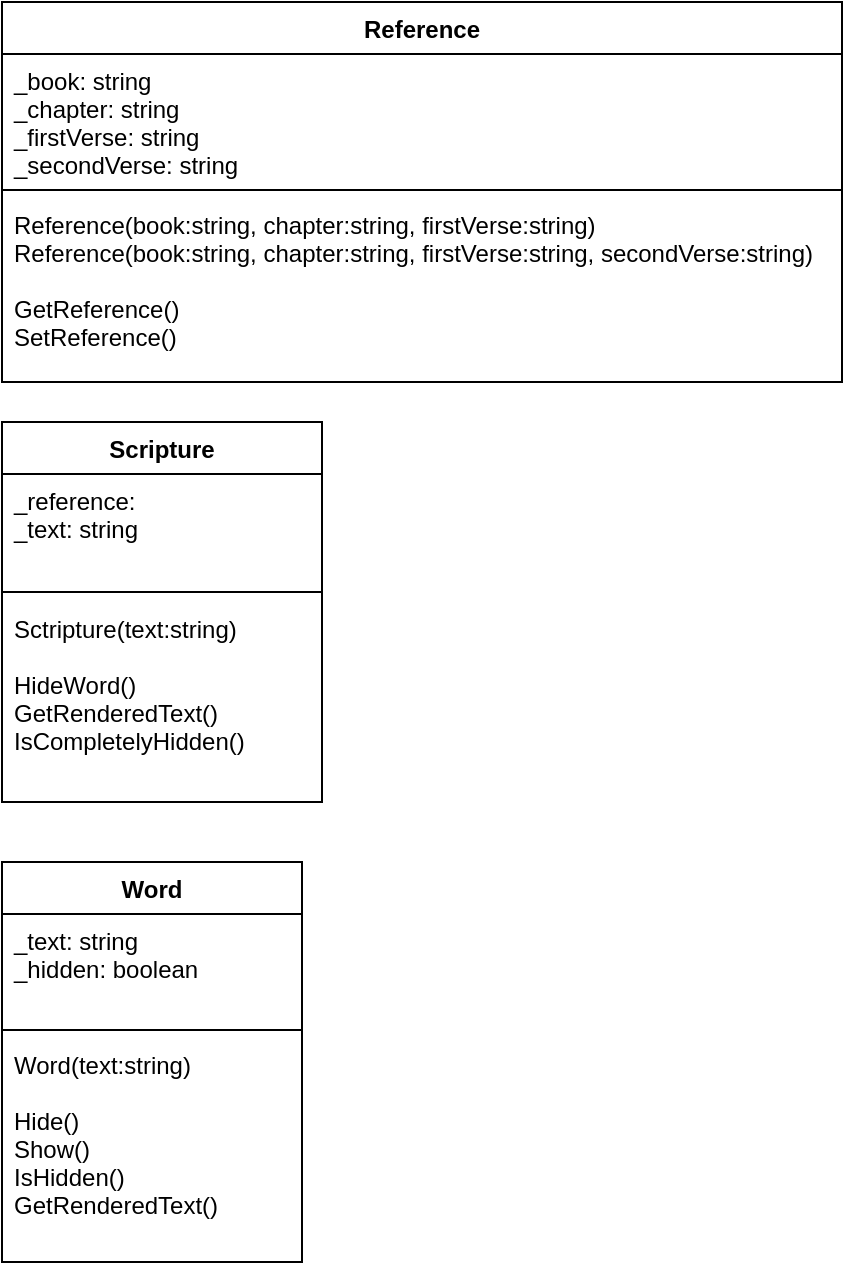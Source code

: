 <mxfile version="20.8.11" type="device"><diagram name="Página-1" id="wgy13-cLziJvwB3ar3f3"><mxGraphModel dx="1050" dy="541" grid="1" gridSize="10" guides="1" tooltips="1" connect="1" arrows="1" fold="1" page="1" pageScale="1" pageWidth="827" pageHeight="1169" math="0" shadow="0"><root><mxCell id="0"/><mxCell id="1" parent="0"/><mxCell id="1tFmg2h5kD-BIfOnTVA9-1" value="Scripture" style="swimlane;fontStyle=1;align=center;verticalAlign=top;childLayout=stackLayout;horizontal=1;startSize=26;horizontalStack=0;resizeParent=1;resizeParentMax=0;resizeLast=0;collapsible=1;marginBottom=0;" vertex="1" parent="1"><mxGeometry x="130" y="310" width="160" height="190" as="geometry"/></mxCell><mxCell id="1tFmg2h5kD-BIfOnTVA9-2" value="_reference:&#10;_text: string" style="text;strokeColor=none;fillColor=none;align=left;verticalAlign=top;spacingLeft=4;spacingRight=4;overflow=hidden;rotatable=0;points=[[0,0.5],[1,0.5]];portConstraint=eastwest;" vertex="1" parent="1tFmg2h5kD-BIfOnTVA9-1"><mxGeometry y="26" width="160" height="54" as="geometry"/></mxCell><mxCell id="1tFmg2h5kD-BIfOnTVA9-3" value="" style="line;strokeWidth=1;fillColor=none;align=left;verticalAlign=middle;spacingTop=-1;spacingLeft=3;spacingRight=3;rotatable=0;labelPosition=right;points=[];portConstraint=eastwest;strokeColor=inherit;" vertex="1" parent="1tFmg2h5kD-BIfOnTVA9-1"><mxGeometry y="80" width="160" height="10" as="geometry"/></mxCell><mxCell id="1tFmg2h5kD-BIfOnTVA9-4" value="Sctripture(text:string)&#10;&#10;HideWord()&#10;GetRenderedText()&#10;IsCompletelyHidden()" style="text;strokeColor=none;fillColor=none;align=left;verticalAlign=top;spacingLeft=4;spacingRight=4;overflow=hidden;rotatable=0;points=[[0,0.5],[1,0.5]];portConstraint=eastwest;" vertex="1" parent="1tFmg2h5kD-BIfOnTVA9-1"><mxGeometry y="90" width="160" height="100" as="geometry"/></mxCell><mxCell id="1tFmg2h5kD-BIfOnTVA9-5" value="Word&#10;" style="swimlane;fontStyle=1;align=center;verticalAlign=top;childLayout=stackLayout;horizontal=1;startSize=26;horizontalStack=0;resizeParent=1;resizeParentMax=0;resizeLast=0;collapsible=1;marginBottom=0;" vertex="1" parent="1"><mxGeometry x="130" y="530" width="150" height="200" as="geometry"/></mxCell><mxCell id="1tFmg2h5kD-BIfOnTVA9-6" value="_text: string&#10;_hidden: boolean" style="text;strokeColor=none;fillColor=none;align=left;verticalAlign=top;spacingLeft=4;spacingRight=4;overflow=hidden;rotatable=0;points=[[0,0.5],[1,0.5]];portConstraint=eastwest;" vertex="1" parent="1tFmg2h5kD-BIfOnTVA9-5"><mxGeometry y="26" width="150" height="54" as="geometry"/></mxCell><mxCell id="1tFmg2h5kD-BIfOnTVA9-7" value="" style="line;strokeWidth=1;fillColor=none;align=left;verticalAlign=middle;spacingTop=-1;spacingLeft=3;spacingRight=3;rotatable=0;labelPosition=right;points=[];portConstraint=eastwest;strokeColor=inherit;" vertex="1" parent="1tFmg2h5kD-BIfOnTVA9-5"><mxGeometry y="80" width="150" height="8" as="geometry"/></mxCell><mxCell id="1tFmg2h5kD-BIfOnTVA9-8" value="Word(text:string)&#10;&#10;Hide()&#10;Show()&#10;IsHidden()&#10;GetRenderedText()" style="text;strokeColor=none;fillColor=none;align=left;verticalAlign=top;spacingLeft=4;spacingRight=4;overflow=hidden;rotatable=0;points=[[0,0.5],[1,0.5]];portConstraint=eastwest;" vertex="1" parent="1tFmg2h5kD-BIfOnTVA9-5"><mxGeometry y="88" width="150" height="112" as="geometry"/></mxCell><mxCell id="1tFmg2h5kD-BIfOnTVA9-9" value="Reference" style="swimlane;fontStyle=1;align=center;verticalAlign=top;childLayout=stackLayout;horizontal=1;startSize=26;horizontalStack=0;resizeParent=1;resizeParentMax=0;resizeLast=0;collapsible=1;marginBottom=0;" vertex="1" parent="1"><mxGeometry x="130" y="100" width="420" height="190" as="geometry"/></mxCell><mxCell id="1tFmg2h5kD-BIfOnTVA9-10" value="_book: string&#10;_chapter: string&#10;_firstVerse: string&#10;_secondVerse: string" style="text;strokeColor=none;fillColor=none;align=left;verticalAlign=top;spacingLeft=4;spacingRight=4;overflow=hidden;rotatable=0;points=[[0,0.5],[1,0.5]];portConstraint=eastwest;" vertex="1" parent="1tFmg2h5kD-BIfOnTVA9-9"><mxGeometry y="26" width="420" height="64" as="geometry"/></mxCell><mxCell id="1tFmg2h5kD-BIfOnTVA9-11" value="" style="line;strokeWidth=1;fillColor=none;align=left;verticalAlign=middle;spacingTop=-1;spacingLeft=3;spacingRight=3;rotatable=0;labelPosition=right;points=[];portConstraint=eastwest;strokeColor=inherit;" vertex="1" parent="1tFmg2h5kD-BIfOnTVA9-9"><mxGeometry y="90" width="420" height="8" as="geometry"/></mxCell><mxCell id="1tFmg2h5kD-BIfOnTVA9-12" value="Reference(book:string, chapter:string, firstVerse:string)&#10;Reference(book:string, chapter:string, firstVerse:string, secondVerse:string)&#10;&#10;GetReference()&#10;SetReference()" style="text;strokeColor=none;fillColor=none;align=left;verticalAlign=top;spacingLeft=4;spacingRight=4;overflow=hidden;rotatable=0;points=[[0,0.5],[1,0.5]];portConstraint=eastwest;" vertex="1" parent="1tFmg2h5kD-BIfOnTVA9-9"><mxGeometry y="98" width="420" height="92" as="geometry"/></mxCell></root></mxGraphModel></diagram></mxfile>